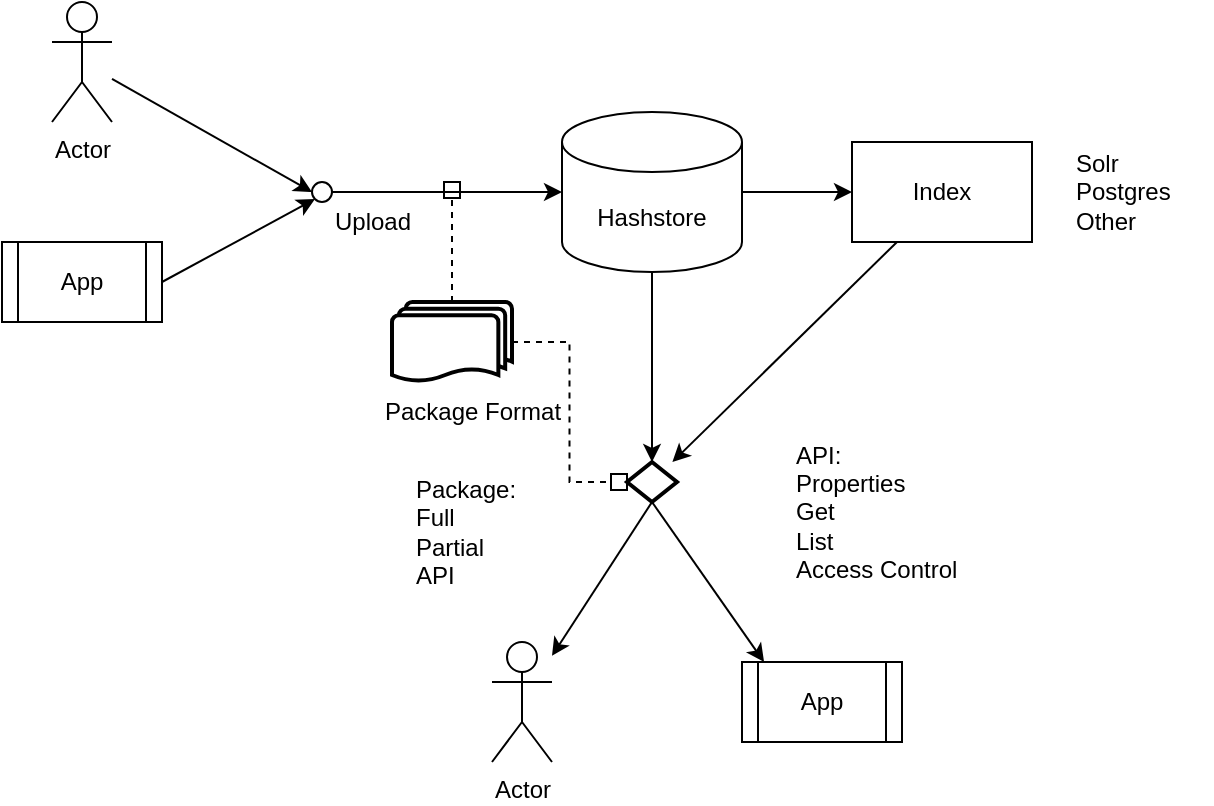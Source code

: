 <mxfile version="27.0.6">
  <diagram name="Page-1" id="BV2LxLzXdG6Jq4G_BEua">
    <mxGraphModel dx="1280" dy="891" grid="1" gridSize="10" guides="1" tooltips="1" connect="1" arrows="1" fold="1" page="1" pageScale="1" pageWidth="850" pageHeight="1100" math="0" shadow="0">
      <root>
        <mxCell id="0" />
        <mxCell id="1" parent="0" />
        <mxCell id="nqIZLRdFueVJ3cfwvgKp-1" value="Actor" style="shape=umlActor;verticalLabelPosition=bottom;verticalAlign=top;html=1;outlineConnect=0;" vertex="1" parent="1">
          <mxGeometry x="105" y="40" width="30" height="60" as="geometry" />
        </mxCell>
        <mxCell id="nqIZLRdFueVJ3cfwvgKp-2" value="App" style="shape=process;whiteSpace=wrap;html=1;backgroundOutline=1;" vertex="1" parent="1">
          <mxGeometry x="80" y="160" width="80" height="40" as="geometry" />
        </mxCell>
        <mxCell id="nqIZLRdFueVJ3cfwvgKp-3" value="Hashstore" style="shape=cylinder3;whiteSpace=wrap;html=1;boundedLbl=1;backgroundOutline=1;size=15;" vertex="1" parent="1">
          <mxGeometry x="360" y="95" width="90" height="80" as="geometry" />
        </mxCell>
        <mxCell id="nqIZLRdFueVJ3cfwvgKp-4" value="" style="ellipse;whiteSpace=wrap;html=1;aspect=fixed;" vertex="1" parent="1">
          <mxGeometry x="235" y="130" width="10" height="10" as="geometry" />
        </mxCell>
        <mxCell id="nqIZLRdFueVJ3cfwvgKp-5" value="" style="endArrow=classic;html=1;rounded=0;entryX=0;entryY=0.5;entryDx=0;entryDy=0;" edge="1" parent="1" source="nqIZLRdFueVJ3cfwvgKp-1" target="nqIZLRdFueVJ3cfwvgKp-4">
          <mxGeometry width="50" height="50" relative="1" as="geometry">
            <mxPoint x="615" y="370" as="sourcePoint" />
            <mxPoint x="665" y="320" as="targetPoint" />
          </mxGeometry>
        </mxCell>
        <mxCell id="nqIZLRdFueVJ3cfwvgKp-6" value="" style="endArrow=classic;html=1;rounded=0;entryX=0;entryY=1;entryDx=0;entryDy=0;exitX=1;exitY=0.5;exitDx=0;exitDy=0;" edge="1" parent="1" source="nqIZLRdFueVJ3cfwvgKp-2" target="nqIZLRdFueVJ3cfwvgKp-4">
          <mxGeometry width="50" height="50" relative="1" as="geometry">
            <mxPoint x="145" y="88" as="sourcePoint" />
            <mxPoint x="245" y="145" as="targetPoint" />
          </mxGeometry>
        </mxCell>
        <mxCell id="nqIZLRdFueVJ3cfwvgKp-7" value="" style="endArrow=classic;html=1;rounded=0;entryX=0;entryY=0.5;entryDx=0;entryDy=0;exitX=1;exitY=0.5;exitDx=0;exitDy=0;entryPerimeter=0;" edge="1" parent="1" source="nqIZLRdFueVJ3cfwvgKp-4" target="nqIZLRdFueVJ3cfwvgKp-3">
          <mxGeometry width="50" height="50" relative="1" as="geometry">
            <mxPoint x="170" y="190" as="sourcePoint" />
            <mxPoint x="246" y="149" as="targetPoint" />
          </mxGeometry>
        </mxCell>
        <mxCell id="nqIZLRdFueVJ3cfwvgKp-8" value="Upload" style="text;html=1;align=center;verticalAlign=middle;resizable=0;points=[];autosize=1;strokeColor=none;fillColor=none;" vertex="1" parent="1">
          <mxGeometry x="235" y="135" width="60" height="30" as="geometry" />
        </mxCell>
        <mxCell id="nqIZLRdFueVJ3cfwvgKp-9" value="Package Format" style="text;html=1;align=center;verticalAlign=middle;resizable=0;points=[];autosize=1;strokeColor=none;fillColor=none;" vertex="1" parent="1">
          <mxGeometry x="260" y="230" width="110" height="30" as="geometry" />
        </mxCell>
        <mxCell id="nqIZLRdFueVJ3cfwvgKp-10" value="Index" style="rounded=0;whiteSpace=wrap;html=1;" vertex="1" parent="1">
          <mxGeometry x="505" y="110" width="90" height="50" as="geometry" />
        </mxCell>
        <mxCell id="nqIZLRdFueVJ3cfwvgKp-11" value="" style="endArrow=classic;html=1;rounded=0;entryX=0;entryY=0.5;entryDx=0;entryDy=0;exitX=1;exitY=0.5;exitDx=0;exitDy=0;exitPerimeter=0;" edge="1" parent="1" source="nqIZLRdFueVJ3cfwvgKp-3" target="nqIZLRdFueVJ3cfwvgKp-10">
          <mxGeometry width="50" height="50" relative="1" as="geometry">
            <mxPoint x="315" y="130" as="sourcePoint" />
            <mxPoint x="430" y="130" as="targetPoint" />
          </mxGeometry>
        </mxCell>
        <mxCell id="nqIZLRdFueVJ3cfwvgKp-12" value="Actor" style="shape=umlActor;verticalLabelPosition=bottom;verticalAlign=top;html=1;outlineConnect=0;" vertex="1" parent="1">
          <mxGeometry x="325" y="360" width="30" height="60" as="geometry" />
        </mxCell>
        <mxCell id="nqIZLRdFueVJ3cfwvgKp-13" style="edgeStyle=orthogonalEdgeStyle;rounded=0;orthogonalLoop=1;jettySize=auto;html=1;endArrow=box;endFill=0;dashed=1;" edge="1" parent="1" source="nqIZLRdFueVJ3cfwvgKp-14">
          <mxGeometry relative="1" as="geometry">
            <mxPoint x="305" y="130" as="targetPoint" />
          </mxGeometry>
        </mxCell>
        <mxCell id="nqIZLRdFueVJ3cfwvgKp-14" value="" style="strokeWidth=2;html=1;shape=mxgraph.flowchart.multi-document;whiteSpace=wrap;" vertex="1" parent="1">
          <mxGeometry x="275" y="190" width="60" height="40" as="geometry" />
        </mxCell>
        <mxCell id="nqIZLRdFueVJ3cfwvgKp-15" value="" style="strokeWidth=2;html=1;shape=mxgraph.flowchart.decision;whiteSpace=wrap;" vertex="1" parent="1">
          <mxGeometry x="392.5" y="270" width="25" height="20" as="geometry" />
        </mxCell>
        <mxCell id="nqIZLRdFueVJ3cfwvgKp-16" value="App" style="shape=process;whiteSpace=wrap;html=1;backgroundOutline=1;" vertex="1" parent="1">
          <mxGeometry x="450" y="370" width="80" height="40" as="geometry" />
        </mxCell>
        <mxCell id="nqIZLRdFueVJ3cfwvgKp-17" value="" style="endArrow=classic;html=1;rounded=0;exitX=0.5;exitY=1;exitDx=0;exitDy=0;exitPerimeter=0;" edge="1" parent="1" source="nqIZLRdFueVJ3cfwvgKp-3" target="nqIZLRdFueVJ3cfwvgKp-15">
          <mxGeometry width="50" height="50" relative="1" as="geometry">
            <mxPoint x="425" y="370" as="sourcePoint" />
            <mxPoint x="475" y="320" as="targetPoint" />
          </mxGeometry>
        </mxCell>
        <mxCell id="nqIZLRdFueVJ3cfwvgKp-18" value="" style="endArrow=classic;html=1;rounded=0;exitX=0.25;exitY=1;exitDx=0;exitDy=0;" edge="1" parent="1" source="nqIZLRdFueVJ3cfwvgKp-10" target="nqIZLRdFueVJ3cfwvgKp-15">
          <mxGeometry width="50" height="50" relative="1" as="geometry">
            <mxPoint x="405" y="230" as="sourcePoint" />
            <mxPoint x="405" y="325" as="targetPoint" />
          </mxGeometry>
        </mxCell>
        <mxCell id="nqIZLRdFueVJ3cfwvgKp-19" value="" style="endArrow=classic;html=1;rounded=0;exitX=0.5;exitY=1;exitDx=0;exitDy=0;exitPerimeter=0;" edge="1" parent="1" source="nqIZLRdFueVJ3cfwvgKp-15" target="nqIZLRdFueVJ3cfwvgKp-12">
          <mxGeometry width="50" height="50" relative="1" as="geometry">
            <mxPoint x="415" y="330" as="sourcePoint" />
            <mxPoint x="415" y="425" as="targetPoint" />
          </mxGeometry>
        </mxCell>
        <mxCell id="nqIZLRdFueVJ3cfwvgKp-20" value="" style="endArrow=classic;html=1;rounded=0;exitX=0.5;exitY=1;exitDx=0;exitDy=0;exitPerimeter=0;entryX=0.138;entryY=0;entryDx=0;entryDy=0;entryPerimeter=0;" edge="1" parent="1" source="nqIZLRdFueVJ3cfwvgKp-15" target="nqIZLRdFueVJ3cfwvgKp-16">
          <mxGeometry width="50" height="50" relative="1" as="geometry">
            <mxPoint x="425" y="420" as="sourcePoint" />
            <mxPoint x="425" y="515" as="targetPoint" />
          </mxGeometry>
        </mxCell>
        <mxCell id="nqIZLRdFueVJ3cfwvgKp-21" value="&lt;div&gt;API:&lt;/div&gt;&lt;div&gt;Properties&lt;/div&gt;Get&lt;div&gt;List&lt;/div&gt;&lt;div&gt;Access Control&lt;/div&gt;" style="text;html=1;align=left;verticalAlign=middle;resizable=0;points=[];autosize=1;strokeColor=none;fillColor=none;" vertex="1" parent="1">
          <mxGeometry x="475" y="250" width="100" height="90" as="geometry" />
        </mxCell>
        <mxCell id="nqIZLRdFueVJ3cfwvgKp-22" value="Solr&lt;div&gt;Postgres&lt;/div&gt;&lt;div style=&quot;&quot;&gt;Other&lt;/div&gt;" style="text;html=1;align=left;verticalAlign=middle;resizable=0;points=[];autosize=1;strokeColor=none;fillColor=none;" vertex="1" parent="1">
          <mxGeometry x="615" y="105" width="70" height="60" as="geometry" />
        </mxCell>
        <mxCell id="nqIZLRdFueVJ3cfwvgKp-23" style="edgeStyle=orthogonalEdgeStyle;rounded=0;orthogonalLoop=1;jettySize=auto;html=1;exitX=1;exitY=0.5;exitDx=0;exitDy=0;exitPerimeter=0;entryX=0;entryY=0.5;entryDx=0;entryDy=0;entryPerimeter=0;endArrow=box;endFill=0;dashed=1;" edge="1" parent="1" source="nqIZLRdFueVJ3cfwvgKp-14" target="nqIZLRdFueVJ3cfwvgKp-15">
          <mxGeometry relative="1" as="geometry" />
        </mxCell>
        <mxCell id="nqIZLRdFueVJ3cfwvgKp-24" value="&lt;div&gt;&lt;span style=&quot;background-color: transparent; color: light-dark(rgb(0, 0, 0), rgb(255, 255, 255));&quot;&gt;Package:&lt;/span&gt;&lt;/div&gt;&lt;div&gt;&lt;span style=&quot;background-color: transparent; color: light-dark(rgb(0, 0, 0), rgb(255, 255, 255));&quot;&gt;Full&lt;/span&gt;&lt;/div&gt;&lt;div&gt;Partial&lt;/div&gt;&lt;div&gt;API&lt;/div&gt;" style="text;html=1;align=left;verticalAlign=middle;resizable=0;points=[];autosize=1;strokeColor=none;fillColor=none;" vertex="1" parent="1">
          <mxGeometry x="285" y="270" width="70" height="70" as="geometry" />
        </mxCell>
      </root>
    </mxGraphModel>
  </diagram>
</mxfile>
